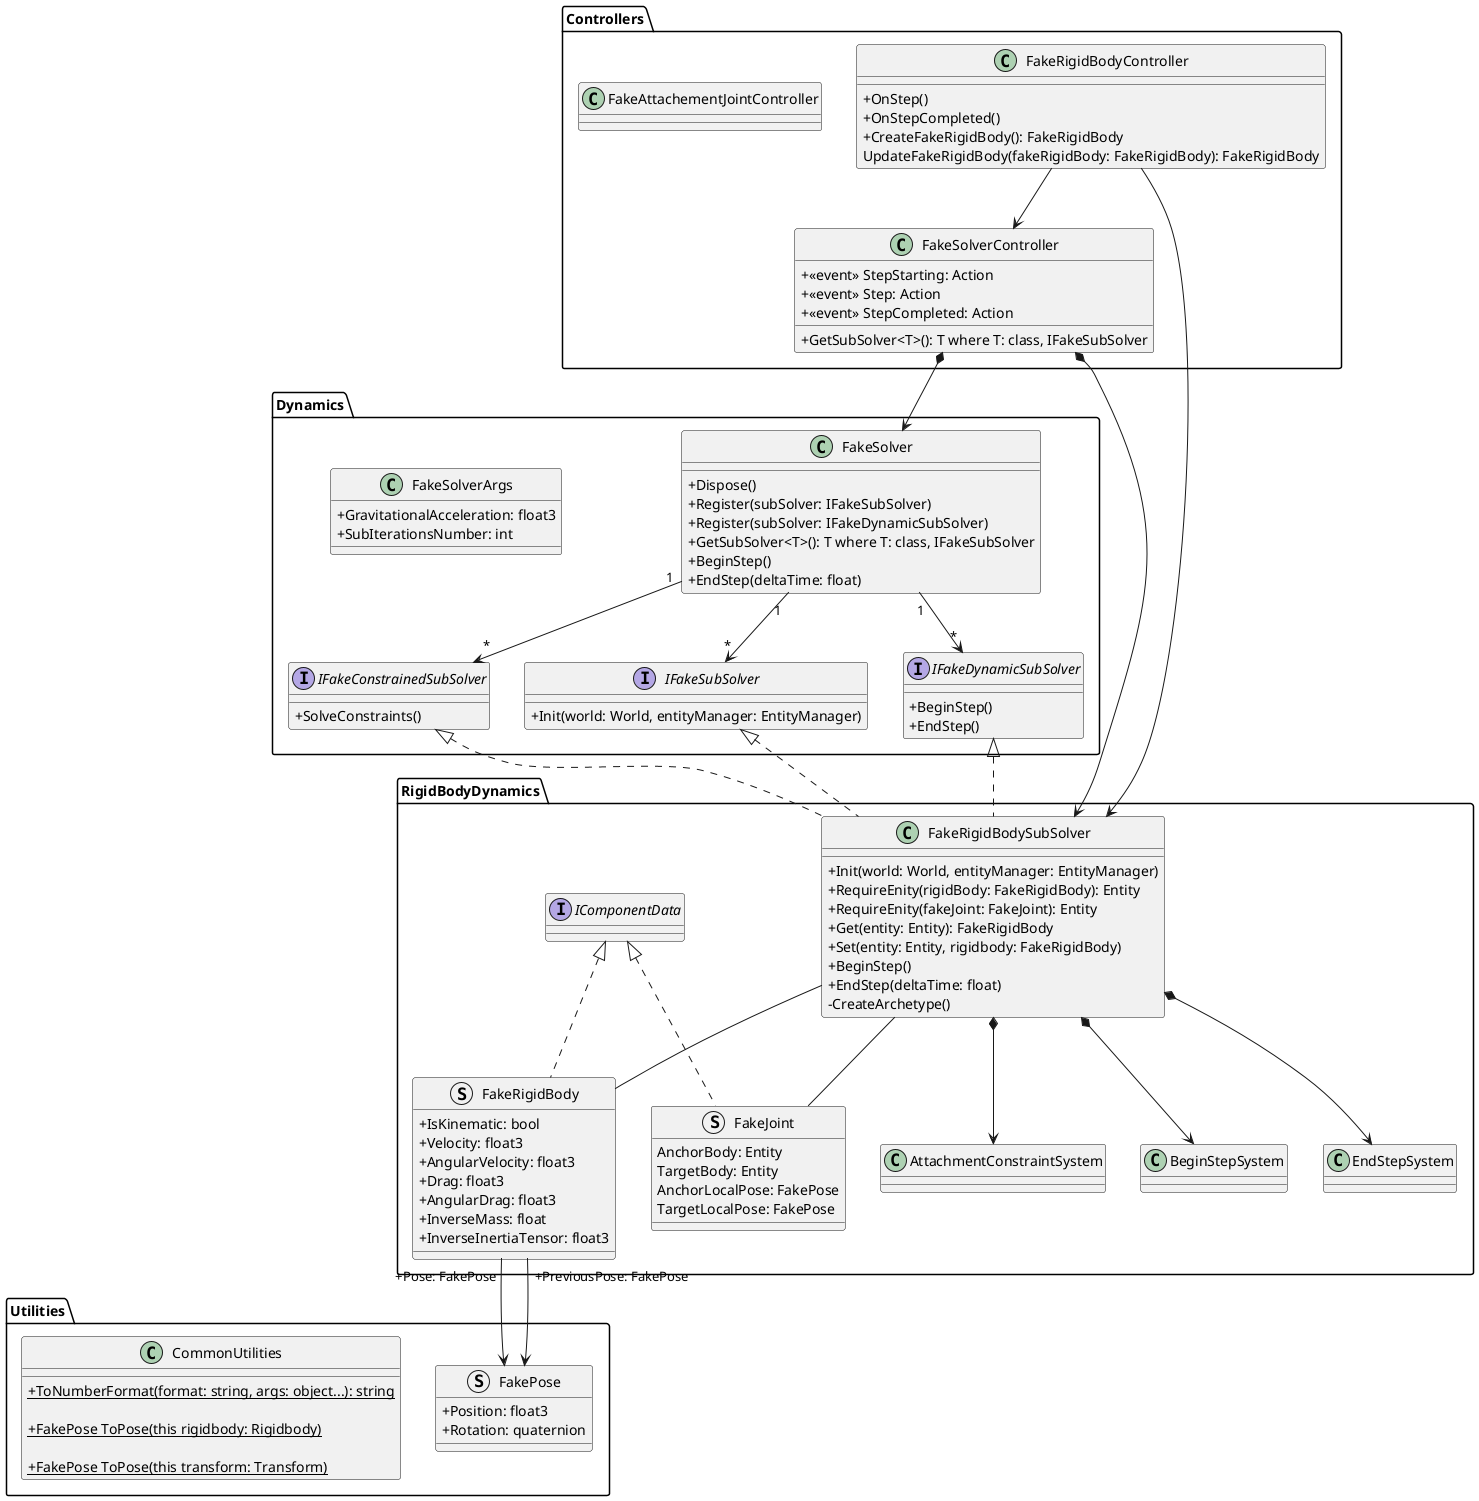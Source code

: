@startuml FakePhysics.ECS

skinparam classAttributeIconSize 0

package Utilities {
    struct FakePose {
        +Position: float3
        +Rotation: quaternion
    }

    class CommonUtilities {
        +{static} ToNumberFormat(format: string, args: object...): string

        +{static} FakePose ToPose(this rigidbody: Rigidbody)

        +{static} FakePose ToPose(this transform: Transform)
    }
}

package Dynamics {
    interface IFakeSubSolver {
        +Init(world: World, entityManager: EntityManager)
    }

    interface IFakeDynamicSubSolver {
        +BeginStep()
        ' +Step()
        +EndStep()
        ' +ApplyAcceleration()
        ' +ApplyDrag()
    }

    interface IFakeConstrainedSubSolver {
        +SolveConstraints()
    }

    class FakeSolver {
        +Dispose()
        +Register(subSolver: IFakeSubSolver)
        +Register(subSolver: IFakeDynamicSubSolver)
        +GetSubSolver<T>(): T where T: class, IFakeSubSolver
        +BeginStep()
        +EndStep(deltaTime: float)
    }
    
    class FakeSolverArgs {
        +GravitationalAcceleration: float3
        +SubIterationsNumber: int
    }

    FakeSolver "1" --> "*" IFakeSubSolver
    FakeSolver "1" --> "*" IFakeDynamicSubSolver
    FakeSolver "1" --> "*" IFakeConstrainedSubSolver
}

package RigidBodyDynamics {
    class FakeRigidBodySubSolver implements Dynamics.IFakeSubSolver, Dynamics.IFakeDynamicSubSolver, Dynamics.IFakeConstrainedSubSolver {
        +Init(world: World, entityManager: EntityManager)
        +RequireEnity(rigidBody: FakeRigidBody): Entity
        +RequireEnity(fakeJoint: FakeJoint): Entity
        +Get(entity: Entity): FakeRigidBody
        +Set(entity: Entity, rigidbody: FakeRigidBody)
        +BeginStep()
        +EndStep(deltaTime: float)
        -CreateArchetype()
    }

    class BeginStepSystem

    class EndStepSystem

    class AttachmentConstraintSystem

    struct FakeRigidBody implements IComponentData {
        +IsKinematic: bool
		+Velocity: float3
		+AngularVelocity: float3
		+Drag: float3
		+AngularDrag: float3
		+InverseMass: float
		+InverseInertiaTensor: float3
    }

    struct FakeJoint implements IComponentData {
        AnchorBody: Entity
        TargetBody: Entity
        AnchorLocalPose: FakePose
        TargetLocalPose: FakePose
    }

    FakeRigidBodySubSolver -- FakeRigidBody
    FakeRigidBodySubSolver -- FakeJoint

    FakeRigidBodySubSolver *--> BeginStepSystem
    FakeRigidBodySubSolver *--> EndStepSystem
    FakeRigidBodySubSolver *--> AttachmentConstraintSystem

    FakeRigidBody "+Pose: FakePose" --> FakePose
    FakeRigidBody "+PreviousPose: FakePose" --> FakePose
}

package Controllers
{
    class FakeSolverController {
        +<<event>> StepStarting: Action
        +<<event>> Step: Action
        +<<event>> StepCompleted: Action
        +GetSubSolver<T>(): T where T: class, IFakeSubSolver
    }

    class FakeRigidBodyController {
        +OnStep()
        +OnStepCompleted()
        +CreateFakeRigidBody(): FakeRigidBody
        UpdateFakeRigidBody(fakeRigidBody: FakeRigidBody): FakeRigidBody
    }

    class FakeAttachementJointController

    FakeRigidBodyController --> FakeSolverController
}


FakeSolverController *--> FakeSolver
FakeSolverController *--> FakeRigidBodySubSolver
FakeRigidBodyController --> FakeRigidBodySubSolver

@enduml
